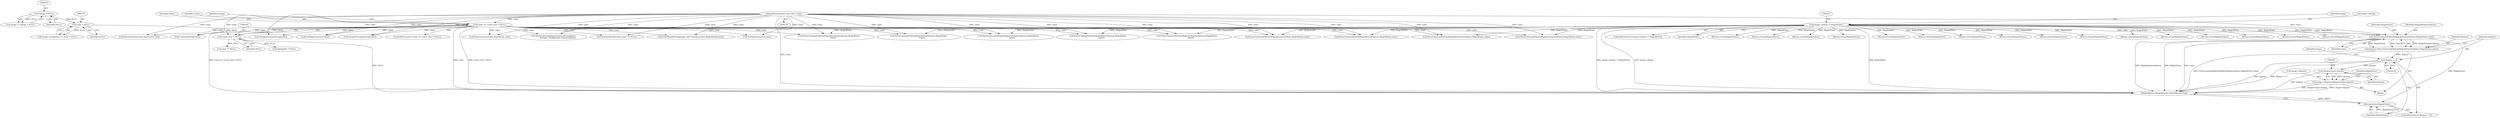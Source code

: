 digraph "0_ImageMagick_b61d35eaccc0a7ddeff8a1c3abfcd0a43ccf210b@pointer" {
"1000582" [label="(Call,ParseCommandOption(MagickDisposeOptions,MagickFalse,value))"];
"1000159" [label="(Call,image->debug != MagickFalse)"];
"1000190" [label="(Call,value == (const char *) NULL)"];
"1000141" [label="(MethodParameterIn,const char *value)"];
"1000192" [label="(Call,(const char *) NULL)"];
"1000178" [label="(Call,(void *) NULL)"];
"1000149" [label="(Call,(Image *) NULL)"];
"1000580" [label="(Call,dispose=ParseCommandOption(MagickDisposeOptions,MagickFalse,value))"];
"1000587" [label="(Call,dispose < 0)"];
"1000596" [label="(Call,(DisposeType) dispose)"];
"1000592" [label="(Call,image->dispose=(DisposeType) dispose)"];
"1000590" [label="(Return,return(MagickFalse);)"];
"1000190" [label="(Call,value == (const char *) NULL)"];
"1000679" [label="(Call,ParseCommandOption(MagickGravityOptions,MagickFalse,value))"];
"1000718" [label="(Return,return(MagickFalse);)"];
"1000734" [label="(Call,ParseCommandOption(MagickIntentOptions,MagickFalse,value))"];
"1001156" [label="(Call,ParseCommandOption(MagickResolutionOptions,MagickFalse,value))"];
"1000580" [label="(Call,dispose=ParseCommandOption(MagickDisposeOptions,MagickFalse,value))"];
"1000194" [label="(Identifier,NULL)"];
"1000192" [label="(Call,(const char *) NULL)"];
"1000950" [label="(Call,GetPageGeometry(value))"];
"1000596" [label="(Call,(DisposeType) dispose)"];
"1000598" [label="(Identifier,dispose)"];
"1000285" [label="(Return,return(MagickFalse);)"];
"1000585" [label="(Identifier,value)"];
"1000645" [label="(Return,return(MagickFalse);)"];
"1000589" [label="(Literal,0)"];
"1000584" [label="(Identifier,MagickFalse)"];
"1000141" [label="(MethodParameterIn,const char *value)"];
"1000592" [label="(Call,image->dispose=(DisposeType) dispose)"];
"1000200" [label="(Identifier,status)"];
"1000324" [label="(Call,ParseCommandOption(MagickComposeOptions,MagickFalse,value))"];
"1000568" [label="(Call,StringToUnsignedLong(value))"];
"1000934" [label="(Return,return(MagickFalse);)"];
"1000983" [label="(Return,return(MagickFalse);)"];
"1000581" [label="(Identifier,dispose)"];
"1000600" [label="(Identifier,MagickTrue)"];
"1000583" [label="(Identifier,MagickDisposeOptions)"];
"1001126" [label="(Call,GetPageGeometry(value))"];
"1001257" [label="(MethodReturn,MagickExport MagickBooleanType)"];
"1000386" [label="(Call,ParseGeometry(value,&geometry_info))"];
"1000174" [label="(Call,image->properties == (void *) NULL)"];
"1000257" [label="(Call,QueryColorCompliance(value,AllCompliance,\n               &image->background_color,exception))"];
"1000159" [label="(Call,image->debug != MagickFalse)"];
"1000622" [label="(Return,return(MagickFalse);)"];
"1001110" [label="(Return,return(MagickFalse);)"];
"1000191" [label="(Identifier,value)"];
"1000578" [label="(Block,)"];
"1000591" [label="(Identifier,MagickFalse)"];
"1000999" [label="(Call,CopyMagickString(image_info->filename,value,MagickPathExtent))"];
"1000217" [label="(Return,return(MagickFalse);)"];
"1000197" [label="(Identifier,image)"];
"1000178" [label="(Call,(void *) NULL)"];
"1000588" [label="(Identifier,dispose)"];
"1001195" [label="(Return,return(MagickFalse);)"];
"1000587" [label="(Call,dispose < 0)"];
"1000792" [label="(Call,ParseCommandOption(MagickInterpolateOptions,MagickFalse,\n            value))"];
"1001217" [label="(Return,return(MagickFalse);)"];
"1000189" [label="(ControlStructure,if (value == (const char *) NULL))"];
"1000176" [label="(Identifier,image)"];
"1000593" [label="(Call,image->dispose)"];
"1000849" [label="(Return,return(MagickFalse);)"];
"1000242" [label="(Return,return(MagickFalse);)"];
"1000516" [label="(Call,ParseGeometry(value,&geometry_info))"];
"1001253" [label="(Call,ConstantString(value))"];
"1000158" [label="(ControlStructure,if (image->debug != MagickFalse))"];
"1000763" [label="(Call,ParseCommandOption(MagickIntentOptions,MagickFalse,\n            value))"];
"1000180" [label="(Identifier,NULL)"];
"1000163" [label="(Identifier,MagickFalse)"];
"1000297" [label="(Call,ParseCommandOption(MagickColorspaceOptions,MagickFalse,\n            value))"];
"1000866" [label="(Call,StringToUnsignedLong(value))"];
"1000149" [label="(Call,(Image *) NULL)"];
"1000913" [label="(Return,return(MagickFalse);)"];
"1000504" [label="(Return,return(MagickFalse);)"];
"1000828" [label="(Return,return(MagickFalse);)"];
"1001054" [label="(Call,ParseCommandOption(MagickIntentOptions,MagickFalse,\n            value))"];
"1000664" [label="(Call,(char **) NULL)"];
"1001022" [label="(Call,(StringInfo *) NULL)"];
"1000160" [label="(Call,image->debug)"];
"1000353" [label="(Call,ParseCommandOption(MagickCompressOptions,MagickFalse,\n            value))"];
"1000147" [label="(Call,image != (Image *) NULL)"];
"1000582" [label="(Call,ParseCommandOption(MagickDisposeOptions,MagickFalse,value))"];
"1000590" [label="(Return,return(MagickFalse);)"];
"1000586" [label="(ControlStructure,if (dispose < 0))"];
"1000594" [label="(Identifier,image)"];
"1000151" [label="(Identifier,NULL)"];
"1000662" [label="(Call,StringToDouble(value,(char **) NULL))"];
"1001240" [label="(Return,return(MagickFalse);)"];
"1000582" -> "1000580"  [label="AST: "];
"1000582" -> "1000585"  [label="CFG: "];
"1000583" -> "1000582"  [label="AST: "];
"1000584" -> "1000582"  [label="AST: "];
"1000585" -> "1000582"  [label="AST: "];
"1000580" -> "1000582"  [label="CFG: "];
"1000582" -> "1001257"  [label="DDG: MagickDisposeOptions"];
"1000582" -> "1001257"  [label="DDG: MagickFalse"];
"1000582" -> "1001257"  [label="DDG: value"];
"1000582" -> "1000580"  [label="DDG: MagickDisposeOptions"];
"1000582" -> "1000580"  [label="DDG: MagickFalse"];
"1000582" -> "1000580"  [label="DDG: value"];
"1000159" -> "1000582"  [label="DDG: MagickFalse"];
"1000190" -> "1000582"  [label="DDG: value"];
"1000141" -> "1000582"  [label="DDG: value"];
"1000582" -> "1000590"  [label="DDG: MagickFalse"];
"1000159" -> "1000158"  [label="AST: "];
"1000159" -> "1000163"  [label="CFG: "];
"1000160" -> "1000159"  [label="AST: "];
"1000163" -> "1000159"  [label="AST: "];
"1000165" -> "1000159"  [label="CFG: "];
"1000176" -> "1000159"  [label="CFG: "];
"1000159" -> "1001257"  [label="DDG: image->debug != MagickFalse"];
"1000159" -> "1001257"  [label="DDG: image->debug"];
"1000159" -> "1001257"  [label="DDG: MagickFalse"];
"1000159" -> "1000217"  [label="DDG: MagickFalse"];
"1000159" -> "1000242"  [label="DDG: MagickFalse"];
"1000159" -> "1000285"  [label="DDG: MagickFalse"];
"1000159" -> "1000297"  [label="DDG: MagickFalse"];
"1000159" -> "1000324"  [label="DDG: MagickFalse"];
"1000159" -> "1000353"  [label="DDG: MagickFalse"];
"1000159" -> "1000504"  [label="DDG: MagickFalse"];
"1000159" -> "1000622"  [label="DDG: MagickFalse"];
"1000159" -> "1000645"  [label="DDG: MagickFalse"];
"1000159" -> "1000679"  [label="DDG: MagickFalse"];
"1000159" -> "1000718"  [label="DDG: MagickFalse"];
"1000159" -> "1000734"  [label="DDG: MagickFalse"];
"1000159" -> "1000763"  [label="DDG: MagickFalse"];
"1000159" -> "1000792"  [label="DDG: MagickFalse"];
"1000159" -> "1000828"  [label="DDG: MagickFalse"];
"1000159" -> "1000849"  [label="DDG: MagickFalse"];
"1000159" -> "1000913"  [label="DDG: MagickFalse"];
"1000159" -> "1000934"  [label="DDG: MagickFalse"];
"1000159" -> "1000983"  [label="DDG: MagickFalse"];
"1000159" -> "1001054"  [label="DDG: MagickFalse"];
"1000159" -> "1001110"  [label="DDG: MagickFalse"];
"1000159" -> "1001156"  [label="DDG: MagickFalse"];
"1000159" -> "1001195"  [label="DDG: MagickFalse"];
"1000159" -> "1001217"  [label="DDG: MagickFalse"];
"1000159" -> "1001240"  [label="DDG: MagickFalse"];
"1000190" -> "1000189"  [label="AST: "];
"1000190" -> "1000192"  [label="CFG: "];
"1000191" -> "1000190"  [label="AST: "];
"1000192" -> "1000190"  [label="AST: "];
"1000197" -> "1000190"  [label="CFG: "];
"1000200" -> "1000190"  [label="CFG: "];
"1000190" -> "1001257"  [label="DDG: value == (const char *) NULL"];
"1000190" -> "1001257"  [label="DDG: value"];
"1000190" -> "1001257"  [label="DDG: (const char *) NULL"];
"1000141" -> "1000190"  [label="DDG: value"];
"1000192" -> "1000190"  [label="DDG: NULL"];
"1000190" -> "1000257"  [label="DDG: value"];
"1000190" -> "1000297"  [label="DDG: value"];
"1000190" -> "1000324"  [label="DDG: value"];
"1000190" -> "1000353"  [label="DDG: value"];
"1000190" -> "1000386"  [label="DDG: value"];
"1000190" -> "1000516"  [label="DDG: value"];
"1000190" -> "1000568"  [label="DDG: value"];
"1000190" -> "1000662"  [label="DDG: value"];
"1000190" -> "1000679"  [label="DDG: value"];
"1000190" -> "1000734"  [label="DDG: value"];
"1000190" -> "1000763"  [label="DDG: value"];
"1000190" -> "1000792"  [label="DDG: value"];
"1000190" -> "1000866"  [label="DDG: value"];
"1000190" -> "1000950"  [label="DDG: value"];
"1000190" -> "1000999"  [label="DDG: value"];
"1000190" -> "1001054"  [label="DDG: value"];
"1000190" -> "1001126"  [label="DDG: value"];
"1000190" -> "1001156"  [label="DDG: value"];
"1000190" -> "1001253"  [label="DDG: value"];
"1000141" -> "1000138"  [label="AST: "];
"1000141" -> "1001257"  [label="DDG: value"];
"1000141" -> "1000257"  [label="DDG: value"];
"1000141" -> "1000297"  [label="DDG: value"];
"1000141" -> "1000324"  [label="DDG: value"];
"1000141" -> "1000353"  [label="DDG: value"];
"1000141" -> "1000386"  [label="DDG: value"];
"1000141" -> "1000516"  [label="DDG: value"];
"1000141" -> "1000568"  [label="DDG: value"];
"1000141" -> "1000662"  [label="DDG: value"];
"1000141" -> "1000679"  [label="DDG: value"];
"1000141" -> "1000734"  [label="DDG: value"];
"1000141" -> "1000763"  [label="DDG: value"];
"1000141" -> "1000792"  [label="DDG: value"];
"1000141" -> "1000866"  [label="DDG: value"];
"1000141" -> "1000950"  [label="DDG: value"];
"1000141" -> "1000999"  [label="DDG: value"];
"1000141" -> "1001054"  [label="DDG: value"];
"1000141" -> "1001126"  [label="DDG: value"];
"1000141" -> "1001156"  [label="DDG: value"];
"1000141" -> "1001253"  [label="DDG: value"];
"1000192" -> "1000194"  [label="CFG: "];
"1000193" -> "1000192"  [label="AST: "];
"1000194" -> "1000192"  [label="AST: "];
"1000192" -> "1001257"  [label="DDG: NULL"];
"1000178" -> "1000192"  [label="DDG: NULL"];
"1000192" -> "1000664"  [label="DDG: NULL"];
"1000192" -> "1001022"  [label="DDG: NULL"];
"1000178" -> "1000174"  [label="AST: "];
"1000178" -> "1000180"  [label="CFG: "];
"1000179" -> "1000178"  [label="AST: "];
"1000180" -> "1000178"  [label="AST: "];
"1000174" -> "1000178"  [label="CFG: "];
"1000178" -> "1000174"  [label="DDG: NULL"];
"1000149" -> "1000178"  [label="DDG: NULL"];
"1000149" -> "1000147"  [label="AST: "];
"1000149" -> "1000151"  [label="CFG: "];
"1000150" -> "1000149"  [label="AST: "];
"1000151" -> "1000149"  [label="AST: "];
"1000147" -> "1000149"  [label="CFG: "];
"1000149" -> "1000147"  [label="DDG: NULL"];
"1000580" -> "1000578"  [label="AST: "];
"1000581" -> "1000580"  [label="AST: "];
"1000588" -> "1000580"  [label="CFG: "];
"1000580" -> "1001257"  [label="DDG: ParseCommandOption(MagickDisposeOptions,MagickFalse,value)"];
"1000580" -> "1000587"  [label="DDG: dispose"];
"1000587" -> "1000586"  [label="AST: "];
"1000587" -> "1000589"  [label="CFG: "];
"1000588" -> "1000587"  [label="AST: "];
"1000589" -> "1000587"  [label="AST: "];
"1000591" -> "1000587"  [label="CFG: "];
"1000594" -> "1000587"  [label="CFG: "];
"1000587" -> "1001257"  [label="DDG: dispose"];
"1000587" -> "1001257"  [label="DDG: dispose < 0"];
"1000587" -> "1000596"  [label="DDG: dispose"];
"1000596" -> "1000592"  [label="AST: "];
"1000596" -> "1000598"  [label="CFG: "];
"1000597" -> "1000596"  [label="AST: "];
"1000598" -> "1000596"  [label="AST: "];
"1000592" -> "1000596"  [label="CFG: "];
"1000596" -> "1001257"  [label="DDG: dispose"];
"1000596" -> "1000592"  [label="DDG: dispose"];
"1000592" -> "1000578"  [label="AST: "];
"1000593" -> "1000592"  [label="AST: "];
"1000600" -> "1000592"  [label="CFG: "];
"1000592" -> "1001257"  [label="DDG: (DisposeType) dispose"];
"1000592" -> "1001257"  [label="DDG: image->dispose"];
"1000590" -> "1000586"  [label="AST: "];
"1000590" -> "1000591"  [label="CFG: "];
"1000591" -> "1000590"  [label="AST: "];
"1001257" -> "1000590"  [label="CFG: "];
"1000590" -> "1001257"  [label="DDG: <RET>"];
"1000591" -> "1000590"  [label="DDG: MagickFalse"];
}
